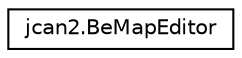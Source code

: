 digraph "Graphical Class Hierarchy"
{
  edge [fontname="Helvetica",fontsize="10",labelfontname="Helvetica",labelfontsize="10"];
  node [fontname="Helvetica",fontsize="10",shape=record];
  rankdir="LR";
  Node1 [label="jcan2.BeMapEditor",height=0.2,width=0.4,color="black", fillcolor="white", style="filled",URL="$classjcan2_1_1_be_map_editor.html"];
}
